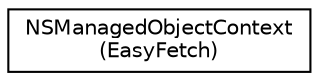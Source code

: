 digraph "Graphical Class Hierarchy"
{
  edge [fontname="Helvetica",fontsize="10",labelfontname="Helvetica",labelfontsize="10"];
  node [fontname="Helvetica",fontsize="10",shape=record];
  rankdir="LR";
  Node1 [label="NSManagedObjectContext\l(EasyFetch)",height=0.2,width=0.4,color="black", fillcolor="white", style="filled",URL="$category_n_s_managed_object_context_07_easy_fetch_08.html"];
}
